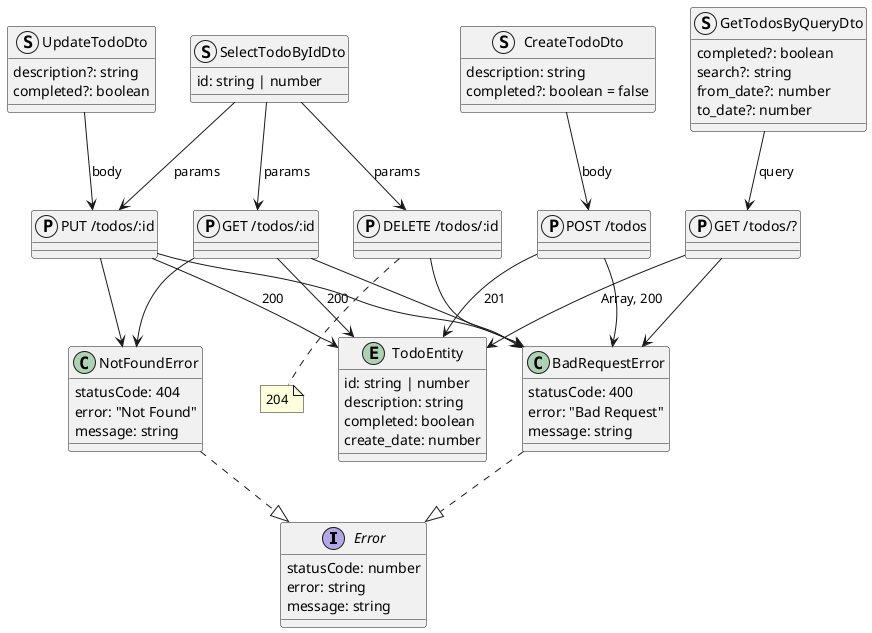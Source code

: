 @startuml rest-api

interface Error {
  statusCode: number
  error: string
  message: string
}

class NotFoundError {
  statusCode: 404
  error: "Not Found"
  message: string
}

NotFoundError ..|> Error

class BadRequestError {
  statusCode: 400
  error: "Bad Request"
  message: string
}

BadRequestError ..|> Error

entity TodoEntity {
  id: string | number
  description: string
  completed: boolean
  create_date: number
}

struct CreateTodoDto {
  description: string
  completed?: boolean = false
}

struct SelectTodoByIdDto {
  id: string | number
}

struct GetTodosByQueryDto {
  completed?: boolean
  search?: string
  from_date?: number
  to_date?: number
}

struct UpdateTodoDto {
  description?: string
  completed?: boolean
}

protocol "POST /todos" as PoOT {}

CreateTodoDto --> PoOT : body
PoOT --> TodoEntity : 201
PoOT --> BadRequestError

protocol "GET /todos/:id" as GOT {}

SelectTodoByIdDto --> GOT : params
GOT --> TodoEntity : 200
GOT --> NotFoundError
GOT --> BadRequestError

protocol "GET /todos/?" as GMT {}

GetTodosByQueryDto --> GMT : query
GMT --> TodoEntity : Array, 200
GMT --> BadRequestError

protocol "PUT /todos/:id" as PuOT {}

SelectTodoByIdDto --> PuOT : params
UpdateTodoDto --> PuOT : body
PuOT --> TodoEntity : 200
PuOT --> NotFoundError
PuOT --> BadRequestError

protocol "DELETE /todos/:id" as DOT {}

SelectTodoByIdDto --> DOT : params
note bottom of DOT : 204
DOT --> BadRequestError

@enduml